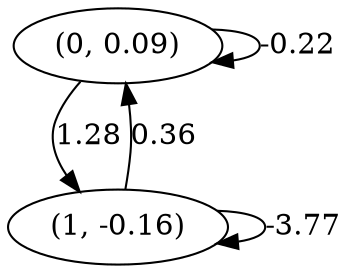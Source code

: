 digraph {
    0 [ label = "(0, 0.09)" ]
    1 [ label = "(1, -0.16)" ]
    0 -> 0 [ label = "-0.22" ]
    1 -> 1 [ label = "-3.77" ]
    1 -> 0 [ label = "0.36" ]
    0 -> 1 [ label = "1.28" ]
}


